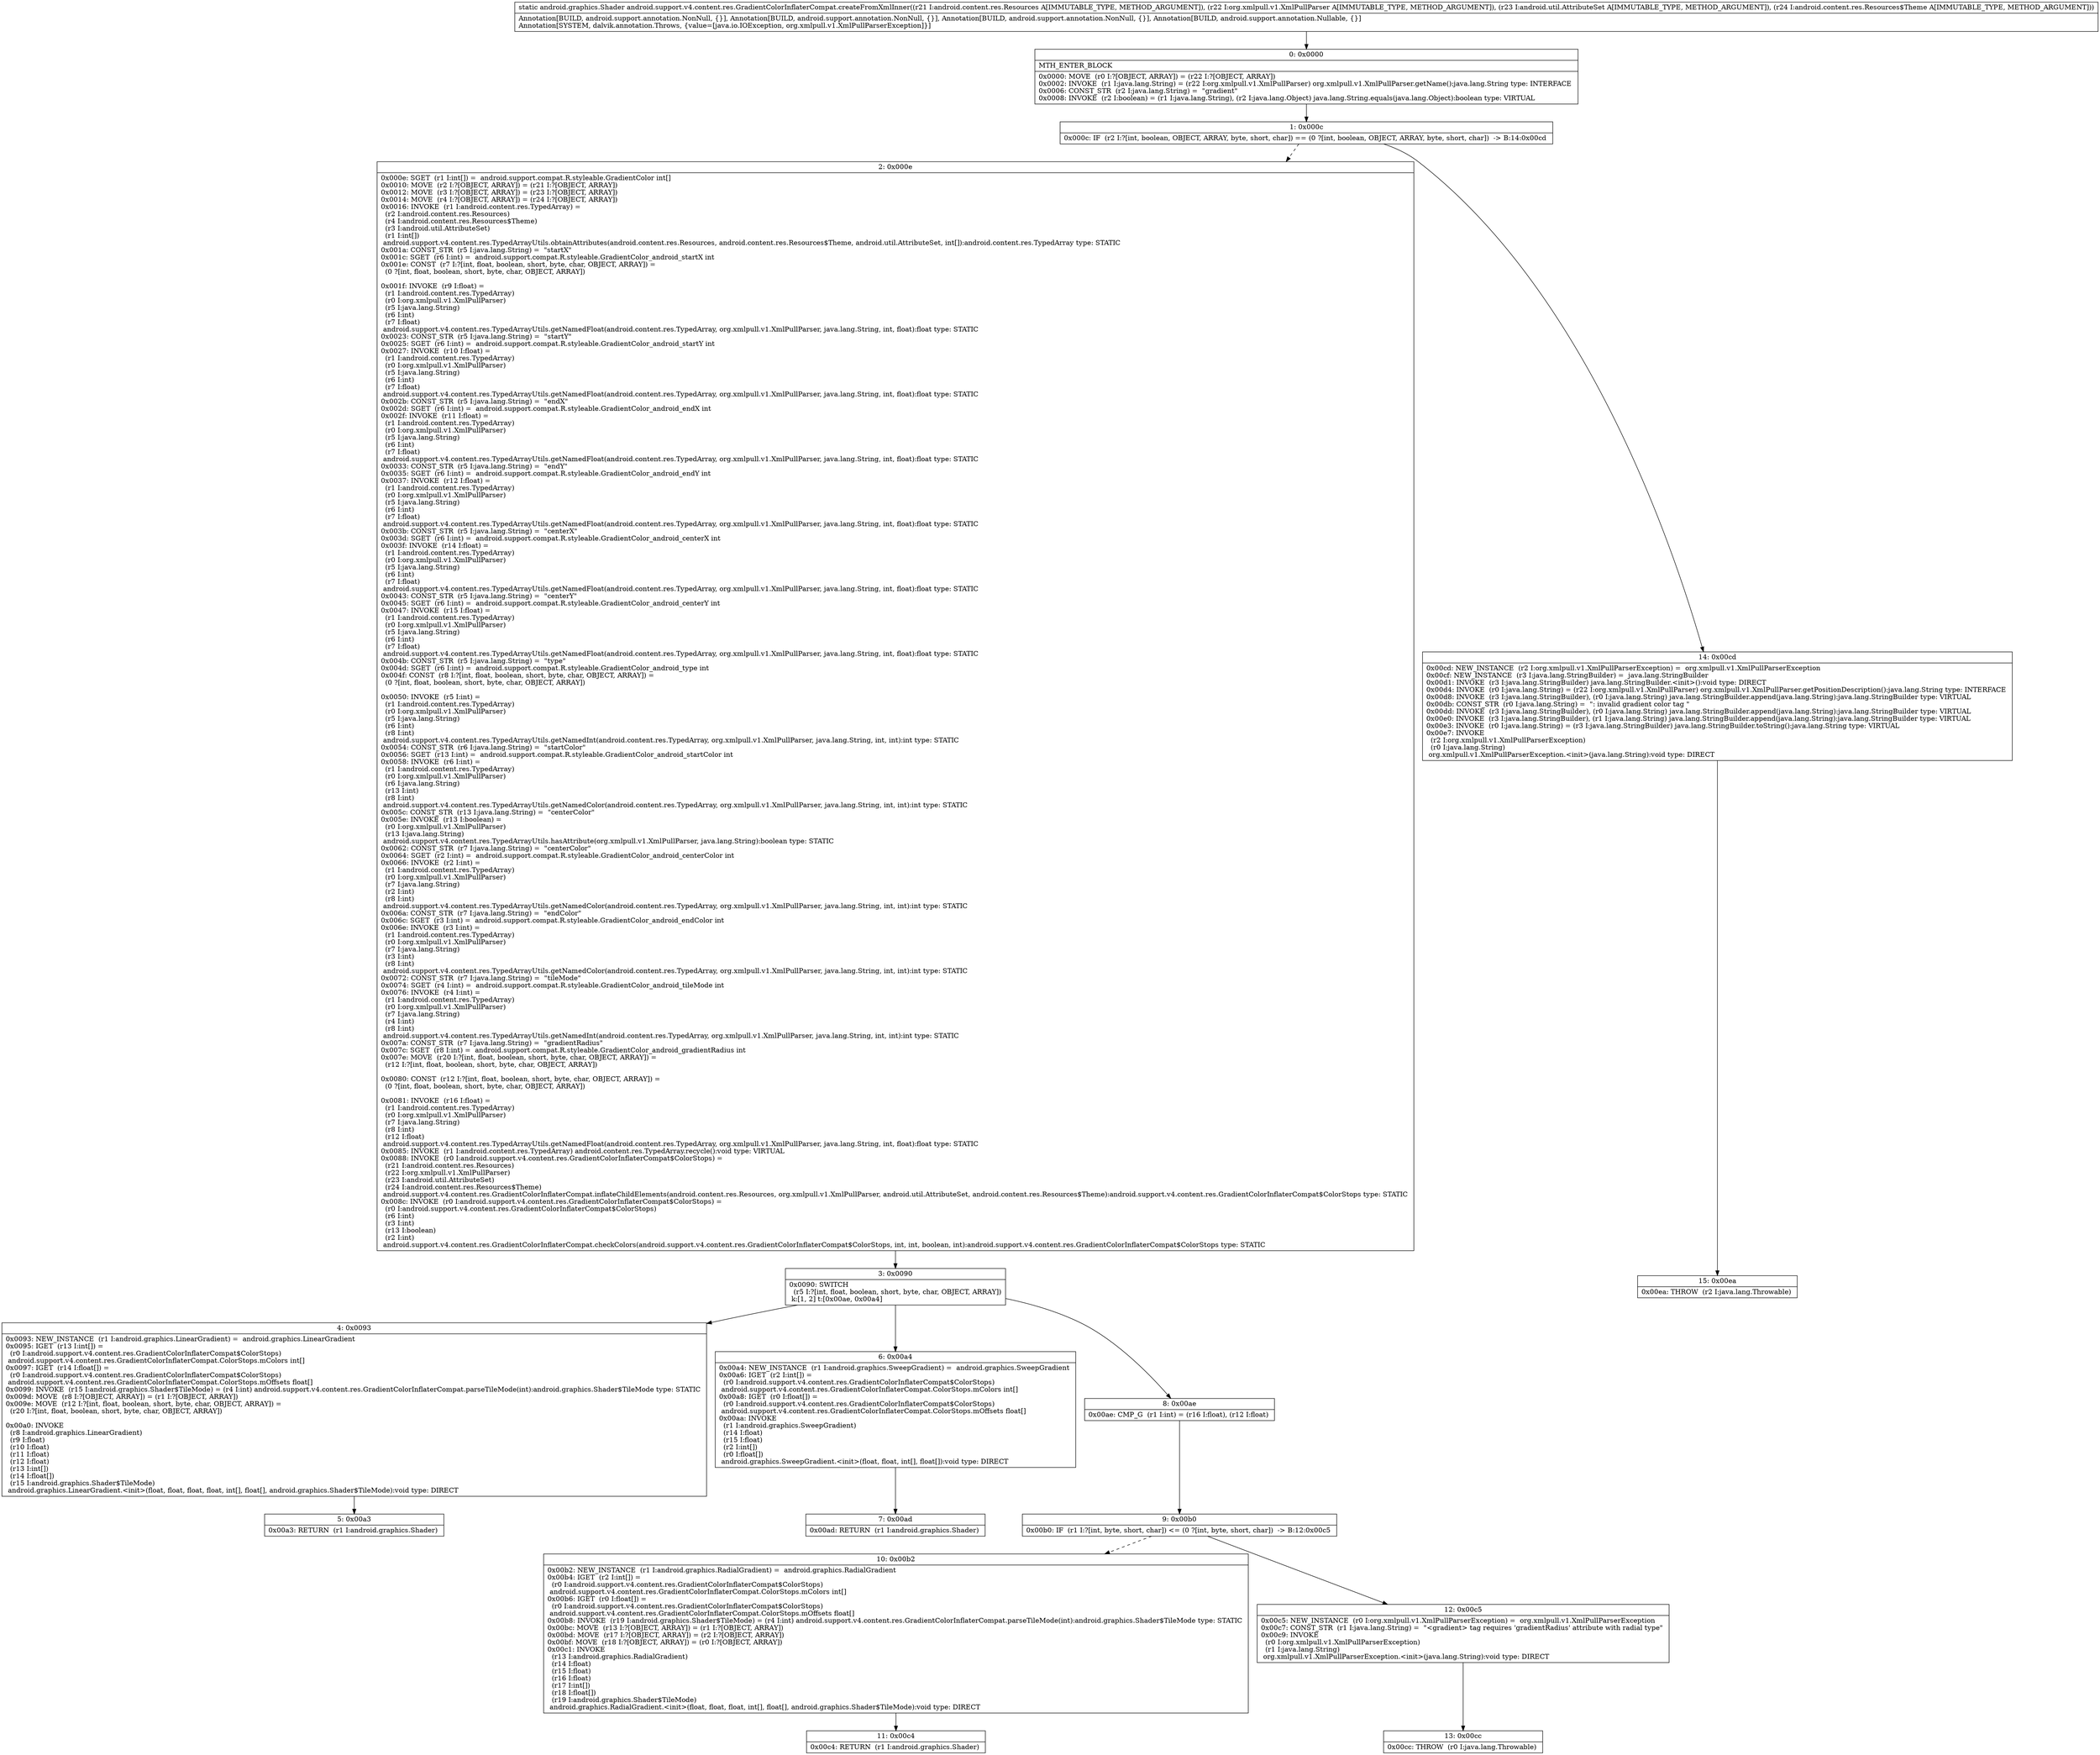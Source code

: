 digraph "CFG forandroid.support.v4.content.res.GradientColorInflaterCompat.createFromXmlInner(Landroid\/content\/res\/Resources;Lorg\/xmlpull\/v1\/XmlPullParser;Landroid\/util\/AttributeSet;Landroid\/content\/res\/Resources$Theme;)Landroid\/graphics\/Shader;" {
Node_0 [shape=record,label="{0\:\ 0x0000|MTH_ENTER_BLOCK\l|0x0000: MOVE  (r0 I:?[OBJECT, ARRAY]) = (r22 I:?[OBJECT, ARRAY]) \l0x0002: INVOKE  (r1 I:java.lang.String) = (r22 I:org.xmlpull.v1.XmlPullParser) org.xmlpull.v1.XmlPullParser.getName():java.lang.String type: INTERFACE \l0x0006: CONST_STR  (r2 I:java.lang.String) =  \"gradient\" \l0x0008: INVOKE  (r2 I:boolean) = (r1 I:java.lang.String), (r2 I:java.lang.Object) java.lang.String.equals(java.lang.Object):boolean type: VIRTUAL \l}"];
Node_1 [shape=record,label="{1\:\ 0x000c|0x000c: IF  (r2 I:?[int, boolean, OBJECT, ARRAY, byte, short, char]) == (0 ?[int, boolean, OBJECT, ARRAY, byte, short, char])  \-\> B:14:0x00cd \l}"];
Node_2 [shape=record,label="{2\:\ 0x000e|0x000e: SGET  (r1 I:int[]) =  android.support.compat.R.styleable.GradientColor int[] \l0x0010: MOVE  (r2 I:?[OBJECT, ARRAY]) = (r21 I:?[OBJECT, ARRAY]) \l0x0012: MOVE  (r3 I:?[OBJECT, ARRAY]) = (r23 I:?[OBJECT, ARRAY]) \l0x0014: MOVE  (r4 I:?[OBJECT, ARRAY]) = (r24 I:?[OBJECT, ARRAY]) \l0x0016: INVOKE  (r1 I:android.content.res.TypedArray) = \l  (r2 I:android.content.res.Resources)\l  (r4 I:android.content.res.Resources$Theme)\l  (r3 I:android.util.AttributeSet)\l  (r1 I:int[])\l android.support.v4.content.res.TypedArrayUtils.obtainAttributes(android.content.res.Resources, android.content.res.Resources$Theme, android.util.AttributeSet, int[]):android.content.res.TypedArray type: STATIC \l0x001a: CONST_STR  (r5 I:java.lang.String) =  \"startX\" \l0x001c: SGET  (r6 I:int) =  android.support.compat.R.styleable.GradientColor_android_startX int \l0x001e: CONST  (r7 I:?[int, float, boolean, short, byte, char, OBJECT, ARRAY]) = \l  (0 ?[int, float, boolean, short, byte, char, OBJECT, ARRAY])\l \l0x001f: INVOKE  (r9 I:float) = \l  (r1 I:android.content.res.TypedArray)\l  (r0 I:org.xmlpull.v1.XmlPullParser)\l  (r5 I:java.lang.String)\l  (r6 I:int)\l  (r7 I:float)\l android.support.v4.content.res.TypedArrayUtils.getNamedFloat(android.content.res.TypedArray, org.xmlpull.v1.XmlPullParser, java.lang.String, int, float):float type: STATIC \l0x0023: CONST_STR  (r5 I:java.lang.String) =  \"startY\" \l0x0025: SGET  (r6 I:int) =  android.support.compat.R.styleable.GradientColor_android_startY int \l0x0027: INVOKE  (r10 I:float) = \l  (r1 I:android.content.res.TypedArray)\l  (r0 I:org.xmlpull.v1.XmlPullParser)\l  (r5 I:java.lang.String)\l  (r6 I:int)\l  (r7 I:float)\l android.support.v4.content.res.TypedArrayUtils.getNamedFloat(android.content.res.TypedArray, org.xmlpull.v1.XmlPullParser, java.lang.String, int, float):float type: STATIC \l0x002b: CONST_STR  (r5 I:java.lang.String) =  \"endX\" \l0x002d: SGET  (r6 I:int) =  android.support.compat.R.styleable.GradientColor_android_endX int \l0x002f: INVOKE  (r11 I:float) = \l  (r1 I:android.content.res.TypedArray)\l  (r0 I:org.xmlpull.v1.XmlPullParser)\l  (r5 I:java.lang.String)\l  (r6 I:int)\l  (r7 I:float)\l android.support.v4.content.res.TypedArrayUtils.getNamedFloat(android.content.res.TypedArray, org.xmlpull.v1.XmlPullParser, java.lang.String, int, float):float type: STATIC \l0x0033: CONST_STR  (r5 I:java.lang.String) =  \"endY\" \l0x0035: SGET  (r6 I:int) =  android.support.compat.R.styleable.GradientColor_android_endY int \l0x0037: INVOKE  (r12 I:float) = \l  (r1 I:android.content.res.TypedArray)\l  (r0 I:org.xmlpull.v1.XmlPullParser)\l  (r5 I:java.lang.String)\l  (r6 I:int)\l  (r7 I:float)\l android.support.v4.content.res.TypedArrayUtils.getNamedFloat(android.content.res.TypedArray, org.xmlpull.v1.XmlPullParser, java.lang.String, int, float):float type: STATIC \l0x003b: CONST_STR  (r5 I:java.lang.String) =  \"centerX\" \l0x003d: SGET  (r6 I:int) =  android.support.compat.R.styleable.GradientColor_android_centerX int \l0x003f: INVOKE  (r14 I:float) = \l  (r1 I:android.content.res.TypedArray)\l  (r0 I:org.xmlpull.v1.XmlPullParser)\l  (r5 I:java.lang.String)\l  (r6 I:int)\l  (r7 I:float)\l android.support.v4.content.res.TypedArrayUtils.getNamedFloat(android.content.res.TypedArray, org.xmlpull.v1.XmlPullParser, java.lang.String, int, float):float type: STATIC \l0x0043: CONST_STR  (r5 I:java.lang.String) =  \"centerY\" \l0x0045: SGET  (r6 I:int) =  android.support.compat.R.styleable.GradientColor_android_centerY int \l0x0047: INVOKE  (r15 I:float) = \l  (r1 I:android.content.res.TypedArray)\l  (r0 I:org.xmlpull.v1.XmlPullParser)\l  (r5 I:java.lang.String)\l  (r6 I:int)\l  (r7 I:float)\l android.support.v4.content.res.TypedArrayUtils.getNamedFloat(android.content.res.TypedArray, org.xmlpull.v1.XmlPullParser, java.lang.String, int, float):float type: STATIC \l0x004b: CONST_STR  (r5 I:java.lang.String) =  \"type\" \l0x004d: SGET  (r6 I:int) =  android.support.compat.R.styleable.GradientColor_android_type int \l0x004f: CONST  (r8 I:?[int, float, boolean, short, byte, char, OBJECT, ARRAY]) = \l  (0 ?[int, float, boolean, short, byte, char, OBJECT, ARRAY])\l \l0x0050: INVOKE  (r5 I:int) = \l  (r1 I:android.content.res.TypedArray)\l  (r0 I:org.xmlpull.v1.XmlPullParser)\l  (r5 I:java.lang.String)\l  (r6 I:int)\l  (r8 I:int)\l android.support.v4.content.res.TypedArrayUtils.getNamedInt(android.content.res.TypedArray, org.xmlpull.v1.XmlPullParser, java.lang.String, int, int):int type: STATIC \l0x0054: CONST_STR  (r6 I:java.lang.String) =  \"startColor\" \l0x0056: SGET  (r13 I:int) =  android.support.compat.R.styleable.GradientColor_android_startColor int \l0x0058: INVOKE  (r6 I:int) = \l  (r1 I:android.content.res.TypedArray)\l  (r0 I:org.xmlpull.v1.XmlPullParser)\l  (r6 I:java.lang.String)\l  (r13 I:int)\l  (r8 I:int)\l android.support.v4.content.res.TypedArrayUtils.getNamedColor(android.content.res.TypedArray, org.xmlpull.v1.XmlPullParser, java.lang.String, int, int):int type: STATIC \l0x005c: CONST_STR  (r13 I:java.lang.String) =  \"centerColor\" \l0x005e: INVOKE  (r13 I:boolean) = \l  (r0 I:org.xmlpull.v1.XmlPullParser)\l  (r13 I:java.lang.String)\l android.support.v4.content.res.TypedArrayUtils.hasAttribute(org.xmlpull.v1.XmlPullParser, java.lang.String):boolean type: STATIC \l0x0062: CONST_STR  (r7 I:java.lang.String) =  \"centerColor\" \l0x0064: SGET  (r2 I:int) =  android.support.compat.R.styleable.GradientColor_android_centerColor int \l0x0066: INVOKE  (r2 I:int) = \l  (r1 I:android.content.res.TypedArray)\l  (r0 I:org.xmlpull.v1.XmlPullParser)\l  (r7 I:java.lang.String)\l  (r2 I:int)\l  (r8 I:int)\l android.support.v4.content.res.TypedArrayUtils.getNamedColor(android.content.res.TypedArray, org.xmlpull.v1.XmlPullParser, java.lang.String, int, int):int type: STATIC \l0x006a: CONST_STR  (r7 I:java.lang.String) =  \"endColor\" \l0x006c: SGET  (r3 I:int) =  android.support.compat.R.styleable.GradientColor_android_endColor int \l0x006e: INVOKE  (r3 I:int) = \l  (r1 I:android.content.res.TypedArray)\l  (r0 I:org.xmlpull.v1.XmlPullParser)\l  (r7 I:java.lang.String)\l  (r3 I:int)\l  (r8 I:int)\l android.support.v4.content.res.TypedArrayUtils.getNamedColor(android.content.res.TypedArray, org.xmlpull.v1.XmlPullParser, java.lang.String, int, int):int type: STATIC \l0x0072: CONST_STR  (r7 I:java.lang.String) =  \"tileMode\" \l0x0074: SGET  (r4 I:int) =  android.support.compat.R.styleable.GradientColor_android_tileMode int \l0x0076: INVOKE  (r4 I:int) = \l  (r1 I:android.content.res.TypedArray)\l  (r0 I:org.xmlpull.v1.XmlPullParser)\l  (r7 I:java.lang.String)\l  (r4 I:int)\l  (r8 I:int)\l android.support.v4.content.res.TypedArrayUtils.getNamedInt(android.content.res.TypedArray, org.xmlpull.v1.XmlPullParser, java.lang.String, int, int):int type: STATIC \l0x007a: CONST_STR  (r7 I:java.lang.String) =  \"gradientRadius\" \l0x007c: SGET  (r8 I:int) =  android.support.compat.R.styleable.GradientColor_android_gradientRadius int \l0x007e: MOVE  (r20 I:?[int, float, boolean, short, byte, char, OBJECT, ARRAY]) = \l  (r12 I:?[int, float, boolean, short, byte, char, OBJECT, ARRAY])\l \l0x0080: CONST  (r12 I:?[int, float, boolean, short, byte, char, OBJECT, ARRAY]) = \l  (0 ?[int, float, boolean, short, byte, char, OBJECT, ARRAY])\l \l0x0081: INVOKE  (r16 I:float) = \l  (r1 I:android.content.res.TypedArray)\l  (r0 I:org.xmlpull.v1.XmlPullParser)\l  (r7 I:java.lang.String)\l  (r8 I:int)\l  (r12 I:float)\l android.support.v4.content.res.TypedArrayUtils.getNamedFloat(android.content.res.TypedArray, org.xmlpull.v1.XmlPullParser, java.lang.String, int, float):float type: STATIC \l0x0085: INVOKE  (r1 I:android.content.res.TypedArray) android.content.res.TypedArray.recycle():void type: VIRTUAL \l0x0088: INVOKE  (r0 I:android.support.v4.content.res.GradientColorInflaterCompat$ColorStops) = \l  (r21 I:android.content.res.Resources)\l  (r22 I:org.xmlpull.v1.XmlPullParser)\l  (r23 I:android.util.AttributeSet)\l  (r24 I:android.content.res.Resources$Theme)\l android.support.v4.content.res.GradientColorInflaterCompat.inflateChildElements(android.content.res.Resources, org.xmlpull.v1.XmlPullParser, android.util.AttributeSet, android.content.res.Resources$Theme):android.support.v4.content.res.GradientColorInflaterCompat$ColorStops type: STATIC \l0x008c: INVOKE  (r0 I:android.support.v4.content.res.GradientColorInflaterCompat$ColorStops) = \l  (r0 I:android.support.v4.content.res.GradientColorInflaterCompat$ColorStops)\l  (r6 I:int)\l  (r3 I:int)\l  (r13 I:boolean)\l  (r2 I:int)\l android.support.v4.content.res.GradientColorInflaterCompat.checkColors(android.support.v4.content.res.GradientColorInflaterCompat$ColorStops, int, int, boolean, int):android.support.v4.content.res.GradientColorInflaterCompat$ColorStops type: STATIC \l}"];
Node_3 [shape=record,label="{3\:\ 0x0090|0x0090: SWITCH  \l  (r5 I:?[int, float, boolean, short, byte, char, OBJECT, ARRAY])\l k:[1, 2] t:[0x00ae, 0x00a4] \l}"];
Node_4 [shape=record,label="{4\:\ 0x0093|0x0093: NEW_INSTANCE  (r1 I:android.graphics.LinearGradient) =  android.graphics.LinearGradient \l0x0095: IGET  (r13 I:int[]) = \l  (r0 I:android.support.v4.content.res.GradientColorInflaterCompat$ColorStops)\l android.support.v4.content.res.GradientColorInflaterCompat.ColorStops.mColors int[] \l0x0097: IGET  (r14 I:float[]) = \l  (r0 I:android.support.v4.content.res.GradientColorInflaterCompat$ColorStops)\l android.support.v4.content.res.GradientColorInflaterCompat.ColorStops.mOffsets float[] \l0x0099: INVOKE  (r15 I:android.graphics.Shader$TileMode) = (r4 I:int) android.support.v4.content.res.GradientColorInflaterCompat.parseTileMode(int):android.graphics.Shader$TileMode type: STATIC \l0x009d: MOVE  (r8 I:?[OBJECT, ARRAY]) = (r1 I:?[OBJECT, ARRAY]) \l0x009e: MOVE  (r12 I:?[int, float, boolean, short, byte, char, OBJECT, ARRAY]) = \l  (r20 I:?[int, float, boolean, short, byte, char, OBJECT, ARRAY])\l \l0x00a0: INVOKE  \l  (r8 I:android.graphics.LinearGradient)\l  (r9 I:float)\l  (r10 I:float)\l  (r11 I:float)\l  (r12 I:float)\l  (r13 I:int[])\l  (r14 I:float[])\l  (r15 I:android.graphics.Shader$TileMode)\l android.graphics.LinearGradient.\<init\>(float, float, float, float, int[], float[], android.graphics.Shader$TileMode):void type: DIRECT \l}"];
Node_5 [shape=record,label="{5\:\ 0x00a3|0x00a3: RETURN  (r1 I:android.graphics.Shader) \l}"];
Node_6 [shape=record,label="{6\:\ 0x00a4|0x00a4: NEW_INSTANCE  (r1 I:android.graphics.SweepGradient) =  android.graphics.SweepGradient \l0x00a6: IGET  (r2 I:int[]) = \l  (r0 I:android.support.v4.content.res.GradientColorInflaterCompat$ColorStops)\l android.support.v4.content.res.GradientColorInflaterCompat.ColorStops.mColors int[] \l0x00a8: IGET  (r0 I:float[]) = \l  (r0 I:android.support.v4.content.res.GradientColorInflaterCompat$ColorStops)\l android.support.v4.content.res.GradientColorInflaterCompat.ColorStops.mOffsets float[] \l0x00aa: INVOKE  \l  (r1 I:android.graphics.SweepGradient)\l  (r14 I:float)\l  (r15 I:float)\l  (r2 I:int[])\l  (r0 I:float[])\l android.graphics.SweepGradient.\<init\>(float, float, int[], float[]):void type: DIRECT \l}"];
Node_7 [shape=record,label="{7\:\ 0x00ad|0x00ad: RETURN  (r1 I:android.graphics.Shader) \l}"];
Node_8 [shape=record,label="{8\:\ 0x00ae|0x00ae: CMP_G  (r1 I:int) = (r16 I:float), (r12 I:float) \l}"];
Node_9 [shape=record,label="{9\:\ 0x00b0|0x00b0: IF  (r1 I:?[int, byte, short, char]) \<= (0 ?[int, byte, short, char])  \-\> B:12:0x00c5 \l}"];
Node_10 [shape=record,label="{10\:\ 0x00b2|0x00b2: NEW_INSTANCE  (r1 I:android.graphics.RadialGradient) =  android.graphics.RadialGradient \l0x00b4: IGET  (r2 I:int[]) = \l  (r0 I:android.support.v4.content.res.GradientColorInflaterCompat$ColorStops)\l android.support.v4.content.res.GradientColorInflaterCompat.ColorStops.mColors int[] \l0x00b6: IGET  (r0 I:float[]) = \l  (r0 I:android.support.v4.content.res.GradientColorInflaterCompat$ColorStops)\l android.support.v4.content.res.GradientColorInflaterCompat.ColorStops.mOffsets float[] \l0x00b8: INVOKE  (r19 I:android.graphics.Shader$TileMode) = (r4 I:int) android.support.v4.content.res.GradientColorInflaterCompat.parseTileMode(int):android.graphics.Shader$TileMode type: STATIC \l0x00bc: MOVE  (r13 I:?[OBJECT, ARRAY]) = (r1 I:?[OBJECT, ARRAY]) \l0x00bd: MOVE  (r17 I:?[OBJECT, ARRAY]) = (r2 I:?[OBJECT, ARRAY]) \l0x00bf: MOVE  (r18 I:?[OBJECT, ARRAY]) = (r0 I:?[OBJECT, ARRAY]) \l0x00c1: INVOKE  \l  (r13 I:android.graphics.RadialGradient)\l  (r14 I:float)\l  (r15 I:float)\l  (r16 I:float)\l  (r17 I:int[])\l  (r18 I:float[])\l  (r19 I:android.graphics.Shader$TileMode)\l android.graphics.RadialGradient.\<init\>(float, float, float, int[], float[], android.graphics.Shader$TileMode):void type: DIRECT \l}"];
Node_11 [shape=record,label="{11\:\ 0x00c4|0x00c4: RETURN  (r1 I:android.graphics.Shader) \l}"];
Node_12 [shape=record,label="{12\:\ 0x00c5|0x00c5: NEW_INSTANCE  (r0 I:org.xmlpull.v1.XmlPullParserException) =  org.xmlpull.v1.XmlPullParserException \l0x00c7: CONST_STR  (r1 I:java.lang.String) =  \"\<gradient\> tag requires 'gradientRadius' attribute with radial type\" \l0x00c9: INVOKE  \l  (r0 I:org.xmlpull.v1.XmlPullParserException)\l  (r1 I:java.lang.String)\l org.xmlpull.v1.XmlPullParserException.\<init\>(java.lang.String):void type: DIRECT \l}"];
Node_13 [shape=record,label="{13\:\ 0x00cc|0x00cc: THROW  (r0 I:java.lang.Throwable) \l}"];
Node_14 [shape=record,label="{14\:\ 0x00cd|0x00cd: NEW_INSTANCE  (r2 I:org.xmlpull.v1.XmlPullParserException) =  org.xmlpull.v1.XmlPullParserException \l0x00cf: NEW_INSTANCE  (r3 I:java.lang.StringBuilder) =  java.lang.StringBuilder \l0x00d1: INVOKE  (r3 I:java.lang.StringBuilder) java.lang.StringBuilder.\<init\>():void type: DIRECT \l0x00d4: INVOKE  (r0 I:java.lang.String) = (r22 I:org.xmlpull.v1.XmlPullParser) org.xmlpull.v1.XmlPullParser.getPositionDescription():java.lang.String type: INTERFACE \l0x00d8: INVOKE  (r3 I:java.lang.StringBuilder), (r0 I:java.lang.String) java.lang.StringBuilder.append(java.lang.String):java.lang.StringBuilder type: VIRTUAL \l0x00db: CONST_STR  (r0 I:java.lang.String) =  \": invalid gradient color tag \" \l0x00dd: INVOKE  (r3 I:java.lang.StringBuilder), (r0 I:java.lang.String) java.lang.StringBuilder.append(java.lang.String):java.lang.StringBuilder type: VIRTUAL \l0x00e0: INVOKE  (r3 I:java.lang.StringBuilder), (r1 I:java.lang.String) java.lang.StringBuilder.append(java.lang.String):java.lang.StringBuilder type: VIRTUAL \l0x00e3: INVOKE  (r0 I:java.lang.String) = (r3 I:java.lang.StringBuilder) java.lang.StringBuilder.toString():java.lang.String type: VIRTUAL \l0x00e7: INVOKE  \l  (r2 I:org.xmlpull.v1.XmlPullParserException)\l  (r0 I:java.lang.String)\l org.xmlpull.v1.XmlPullParserException.\<init\>(java.lang.String):void type: DIRECT \l}"];
Node_15 [shape=record,label="{15\:\ 0x00ea|0x00ea: THROW  (r2 I:java.lang.Throwable) \l}"];
MethodNode[shape=record,label="{static android.graphics.Shader android.support.v4.content.res.GradientColorInflaterCompat.createFromXmlInner((r21 I:android.content.res.Resources A[IMMUTABLE_TYPE, METHOD_ARGUMENT]), (r22 I:org.xmlpull.v1.XmlPullParser A[IMMUTABLE_TYPE, METHOD_ARGUMENT]), (r23 I:android.util.AttributeSet A[IMMUTABLE_TYPE, METHOD_ARGUMENT]), (r24 I:android.content.res.Resources$Theme A[IMMUTABLE_TYPE, METHOD_ARGUMENT]))  | Annotation[BUILD, android.support.annotation.NonNull, \{\}], Annotation[BUILD, android.support.annotation.NonNull, \{\}], Annotation[BUILD, android.support.annotation.NonNull, \{\}], Annotation[BUILD, android.support.annotation.Nullable, \{\}]\lAnnotation[SYSTEM, dalvik.annotation.Throws, \{value=[java.io.IOException, org.xmlpull.v1.XmlPullParserException]\}]\l}"];
MethodNode -> Node_0;
Node_0 -> Node_1;
Node_1 -> Node_2[style=dashed];
Node_1 -> Node_14;
Node_2 -> Node_3;
Node_3 -> Node_4;
Node_3 -> Node_6;
Node_3 -> Node_8;
Node_4 -> Node_5;
Node_6 -> Node_7;
Node_8 -> Node_9;
Node_9 -> Node_10[style=dashed];
Node_9 -> Node_12;
Node_10 -> Node_11;
Node_12 -> Node_13;
Node_14 -> Node_15;
}

